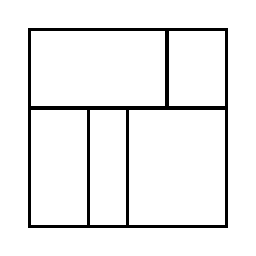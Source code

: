 \begin{tikzpicture}[very thick, scale=.5]
    \draw (0,3) rectangle (7/2,5);
    \draw (7/2,3) rectangle (5,5);
    \draw (0,0) rectangle (3/2,3);
    \draw (3/2,0) rectangle (5/2,3);
    \draw (5/2,0) rectangle (5,3);
\end{tikzpicture}
